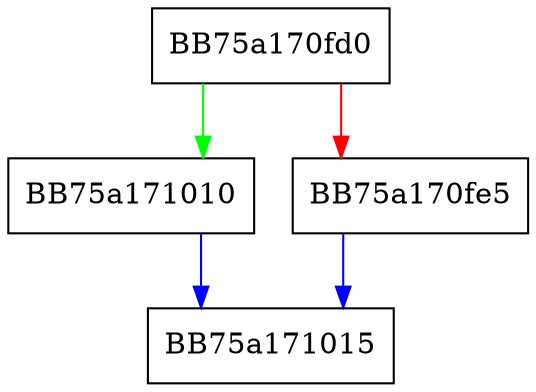 digraph numFloor {
  node [shape="box"];
  graph [splines=ortho];
  BB75a170fd0 -> BB75a171010 [color="green"];
  BB75a170fd0 -> BB75a170fe5 [color="red"];
  BB75a170fe5 -> BB75a171015 [color="blue"];
  BB75a171010 -> BB75a171015 [color="blue"];
}
